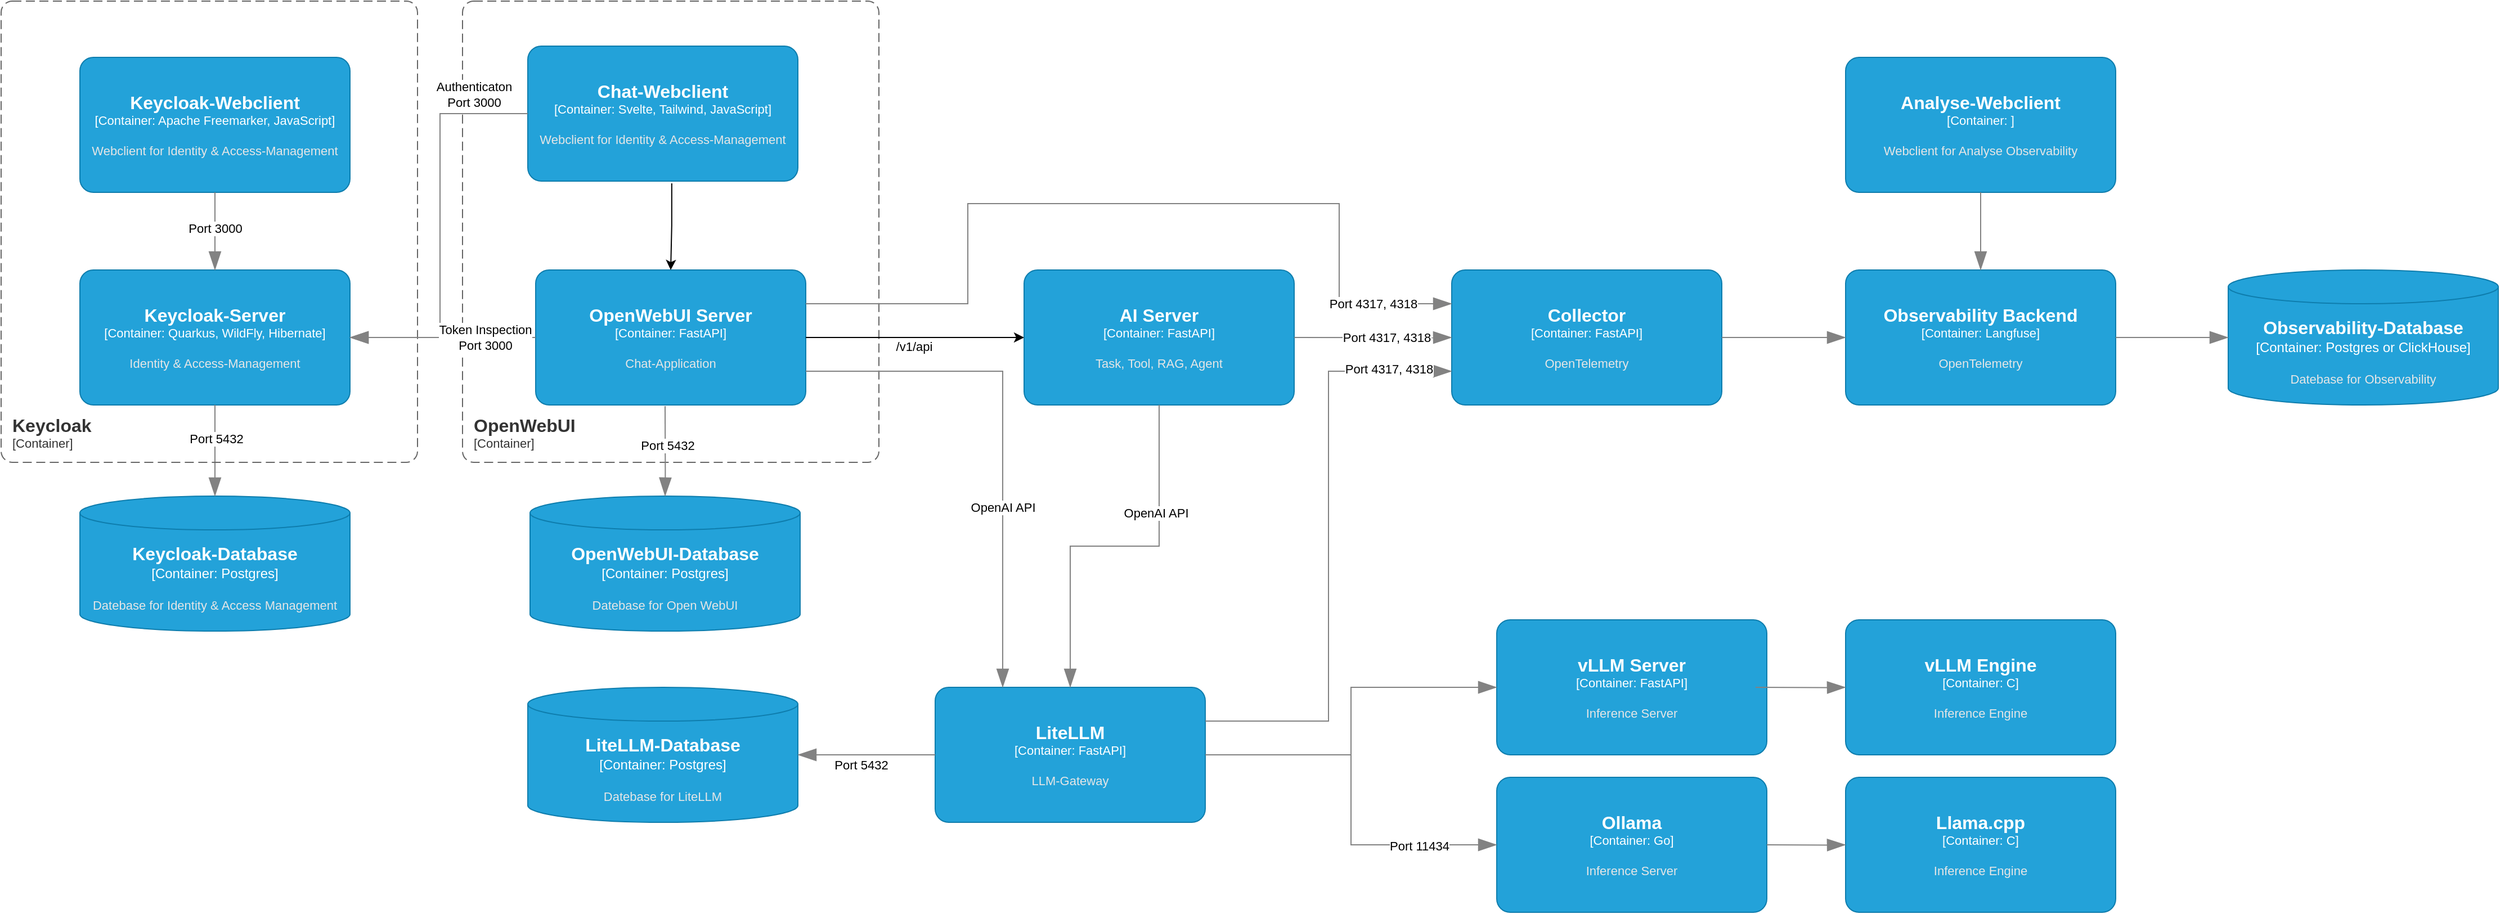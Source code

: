 <mxfile version="24.7.8">
  <diagram name="Seite-1" id="8q0BNF9bNVLjtVRfz-j1">
    <mxGraphModel dx="3278" dy="1360" grid="1" gridSize="10" guides="1" tooltips="1" connect="1" arrows="1" fold="1" page="1" pageScale="1" pageWidth="1169" pageHeight="827" math="0" shadow="0">
      <root>
        <mxCell id="0" />
        <mxCell id="1" parent="0" />
        <object placeholders="1" c4Name="Keycloak-Database" c4Type="Container" c4Technology="Postgres" c4Description="Datebase for Identity &amp; Access Management" label="&lt;font style=&quot;font-size: 16px&quot;&gt;&lt;b&gt;%c4Name%&lt;/b&gt;&lt;/font&gt;&lt;div&gt;[%c4Type%:&amp;nbsp;%c4Technology%]&lt;/div&gt;&lt;br&gt;&lt;div&gt;&lt;font style=&quot;font-size: 11px&quot;&gt;&lt;font color=&quot;#E6E6E6&quot;&gt;%c4Description%&lt;/font&gt;&lt;/div&gt;" id="G0kDyYxJtT8kAcQlKLim-5">
          <mxCell style="shape=cylinder3;size=15;whiteSpace=wrap;html=1;boundedLbl=1;rounded=0;labelBackgroundColor=none;fillColor=#23A2D9;fontSize=12;fontColor=#ffffff;align=center;strokeColor=#0E7DAD;metaEdit=1;points=[[0.5,0,0],[1,0.25,0],[1,0.5,0],[1,0.75,0],[0.5,1,0],[0,0.75,0],[0,0.5,0],[0,0.25,0]];resizable=0;" parent="1" vertex="1">
            <mxGeometry x="111" y="520" width="240" height="120" as="geometry" />
          </mxCell>
        </object>
        <object placeholders="1" c4Name="OpenWebUI-Database" c4Type="Container" c4Technology="Postgres" c4Description="Datebase for Open WebUI" label="&lt;font style=&quot;font-size: 16px&quot;&gt;&lt;b&gt;%c4Name%&lt;/b&gt;&lt;/font&gt;&lt;div&gt;[%c4Type%:&amp;nbsp;%c4Technology%]&lt;/div&gt;&lt;br&gt;&lt;div&gt;&lt;font style=&quot;font-size: 11px&quot;&gt;&lt;font color=&quot;#E6E6E6&quot;&gt;%c4Description%&lt;/font&gt;&lt;/div&gt;" id="bcavRShBa2fLQeubObuq-1">
          <mxCell style="shape=cylinder3;size=15;whiteSpace=wrap;html=1;boundedLbl=1;rounded=0;labelBackgroundColor=none;fillColor=#23A2D9;fontSize=12;fontColor=#ffffff;align=center;strokeColor=#0E7DAD;metaEdit=1;points=[[0.5,0,0],[1,0.25,0],[1,0.5,0],[1,0.75,0],[0.5,1,0],[0,0.75,0],[0,0.5,0],[0,0.25,0]];resizable=0;" parent="1" vertex="1">
            <mxGeometry x="511" y="520" width="240" height="120" as="geometry" />
          </mxCell>
        </object>
        <object placeholders="1" c4Name="Keycloak-Server" c4Type="Container" c4Technology="Quarkus, WildFly, Hibernate" c4Description="Identity &amp; Access-Management" label="&lt;font style=&quot;font-size: 16px&quot;&gt;&lt;b&gt;%c4Name%&lt;/b&gt;&lt;/font&gt;&lt;div&gt;[%c4Type%: %c4Technology%]&lt;/div&gt;&lt;br&gt;&lt;div&gt;&lt;font style=&quot;font-size: 11px&quot;&gt;&lt;font color=&quot;#E6E6E6&quot;&gt;%c4Description%&lt;/font&gt;&lt;/div&gt;" id="bcavRShBa2fLQeubObuq-2">
          <mxCell style="rounded=1;whiteSpace=wrap;html=1;fontSize=11;labelBackgroundColor=none;fillColor=#23A2D9;fontColor=#ffffff;align=center;arcSize=10;strokeColor=#0E7DAD;metaEdit=1;resizable=0;points=[[0.25,0,0],[0.5,0,0],[0.75,0,0],[1,0.25,0],[1,0.5,0],[1,0.75,0],[0.75,1,0],[0.5,1,0],[0.25,1,0],[0,0.75,0],[0,0.5,0],[0,0.25,0]];" parent="1" vertex="1">
            <mxGeometry x="111" y="319" width="240" height="120" as="geometry" />
          </mxCell>
        </object>
        <object placeholders="1" c4Type="Relationship" id="bcavRShBa2fLQeubObuq-3">
          <mxCell style="endArrow=blockThin;html=1;fontSize=10;fontColor=#404040;strokeWidth=1;endFill=1;strokeColor=#828282;elbow=vertical;metaEdit=1;endSize=14;startSize=14;jumpStyle=arc;jumpSize=16;rounded=0;edgeStyle=orthogonalEdgeStyle;exitX=0.5;exitY=1;exitDx=0;exitDy=0;exitPerimeter=0;entryX=0.5;entryY=0;entryDx=0;entryDy=0;entryPerimeter=0;" parent="1" source="bcavRShBa2fLQeubObuq-2" target="G0kDyYxJtT8kAcQlKLim-5" edge="1">
            <mxGeometry width="240" relative="1" as="geometry">
              <mxPoint x="341" y="360" as="sourcePoint" />
              <mxPoint x="581" y="360" as="targetPoint" />
            </mxGeometry>
          </mxCell>
        </object>
        <mxCell id="bcavRShBa2fLQeubObuq-4" value="Port 5432" style="edgeLabel;html=1;align=center;verticalAlign=middle;resizable=0;points=[];" parent="bcavRShBa2fLQeubObuq-3" vertex="1" connectable="0">
          <mxGeometry x="-0.267" y="1" relative="1" as="geometry">
            <mxPoint as="offset" />
          </mxGeometry>
        </mxCell>
        <object placeholders="1" c4Name="Keycloak-Webclient" c4Type="Container" c4Technology="Apache Freemarker, JavaScript" c4Description="Webclient for Identity &amp; Access-Management" label="&lt;font style=&quot;font-size: 16px&quot;&gt;&lt;b&gt;%c4Name%&lt;/b&gt;&lt;/font&gt;&lt;div&gt;[%c4Type%: %c4Technology%]&lt;/div&gt;&lt;br&gt;&lt;div&gt;&lt;font style=&quot;font-size: 11px&quot;&gt;&lt;font color=&quot;#E6E6E6&quot;&gt;%c4Description%&lt;/font&gt;&lt;/div&gt;" id="bcavRShBa2fLQeubObuq-5">
          <mxCell style="rounded=1;whiteSpace=wrap;html=1;fontSize=11;labelBackgroundColor=none;fillColor=#23A2D9;fontColor=#ffffff;align=center;arcSize=10;strokeColor=#0E7DAD;metaEdit=1;resizable=0;points=[[0.25,0,0],[0.5,0,0],[0.75,0,0],[1,0.25,0],[1,0.5,0],[1,0.75,0],[0.75,1,0],[0.5,1,0],[0.25,1,0],[0,0.75,0],[0,0.5,0],[0,0.25,0]];" parent="1" vertex="1">
            <mxGeometry x="111" y="130" width="240" height="120" as="geometry" />
          </mxCell>
        </object>
        <object placeholders="1" c4Type="Relationship" id="bcavRShBa2fLQeubObuq-6">
          <mxCell style="endArrow=blockThin;html=1;fontSize=10;fontColor=#404040;strokeWidth=1;endFill=1;strokeColor=#828282;elbow=vertical;metaEdit=1;endSize=14;startSize=14;jumpStyle=arc;jumpSize=16;rounded=0;edgeStyle=orthogonalEdgeStyle;exitX=0.5;exitY=1;exitDx=0;exitDy=0;exitPerimeter=0;" parent="1" source="bcavRShBa2fLQeubObuq-5" target="bcavRShBa2fLQeubObuq-2" edge="1">
            <mxGeometry width="240" relative="1" as="geometry">
              <mxPoint x="341" y="360" as="sourcePoint" />
              <mxPoint x="581" y="360" as="targetPoint" />
            </mxGeometry>
          </mxCell>
        </object>
        <mxCell id="bcavRShBa2fLQeubObuq-7" value="Port 3000" style="edgeLabel;html=1;align=center;verticalAlign=middle;resizable=0;points=[];" parent="bcavRShBa2fLQeubObuq-6" vertex="1" connectable="0">
          <mxGeometry x="-0.067" relative="1" as="geometry">
            <mxPoint as="offset" />
          </mxGeometry>
        </mxCell>
        <object placeholders="1" c4Name="Keycloak" c4Type="Container" c4Application="Keycloak" label="&lt;font style=&quot;font-size: 16px&quot;&gt;&lt;b&gt;&lt;div style=&quot;text-align: left&quot;&gt;%c4Name%&lt;/div&gt;&lt;/b&gt;&lt;/font&gt;&lt;div style=&quot;text-align: left&quot;&gt;[%c4Type%]&lt;/div&gt;" id="bcavRShBa2fLQeubObuq-8">
          <mxCell style="rounded=1;fontSize=11;whiteSpace=wrap;html=1;dashed=1;arcSize=20;fillColor=none;strokeColor=#666666;fontColor=#333333;labelBackgroundColor=none;align=left;verticalAlign=bottom;labelBorderColor=none;spacingTop=0;spacing=10;dashPattern=8 4;metaEdit=1;rotatable=0;perimeter=rectanglePerimeter;noLabel=0;labelPadding=0;allowArrows=0;connectable=0;expand=0;recursiveResize=0;editable=1;pointerEvents=0;absoluteArcSize=1;points=[[0.25,0,0],[0.5,0,0],[0.75,0,0],[1,0.25,0],[1,0.5,0],[1,0.75,0],[0.75,1,0],[0.5,1,0],[0.25,1,0],[0,0.75,0],[0,0.5,0],[0,0.25,0]];" parent="1" vertex="1">
            <mxGeometry x="41" y="80" width="370" height="410" as="geometry" />
          </mxCell>
        </object>
        <object placeholders="1" c4Name="OpenWebUI" c4Type="Container" c4Application="OpenWebUI" label="&lt;font style=&quot;font-size: 16px&quot;&gt;&lt;b&gt;&lt;div style=&quot;text-align: left&quot;&gt;%c4Name%&lt;/div&gt;&lt;/b&gt;&lt;/font&gt;&lt;div style=&quot;text-align: left&quot;&gt;[%c4Type%]&lt;/div&gt;" id="bcavRShBa2fLQeubObuq-9">
          <mxCell style="rounded=1;fontSize=11;whiteSpace=wrap;html=1;dashed=1;arcSize=20;fillColor=none;strokeColor=#666666;fontColor=#333333;labelBackgroundColor=none;align=left;verticalAlign=bottom;labelBorderColor=none;spacingTop=0;spacing=10;dashPattern=8 4;metaEdit=1;rotatable=0;perimeter=rectanglePerimeter;noLabel=0;labelPadding=0;allowArrows=0;connectable=0;expand=0;recursiveResize=0;editable=1;pointerEvents=0;absoluteArcSize=1;points=[[0.25,0,0],[0.5,0,0],[0.75,0,0],[1,0.25,0],[1,0.5,0],[1,0.75,0],[0.75,1,0],[0.5,1,0],[0.25,1,0],[0,0.75,0],[0,0.5,0],[0,0.25,0]];" parent="1" vertex="1">
            <mxGeometry x="451" y="80" width="370" height="410" as="geometry" />
          </mxCell>
        </object>
        <object placeholders="1" c4Name="OpenWebUI Server" c4Type="Container" c4Technology="FastAPI" c4Description="Chat-Application" label="&lt;font style=&quot;font-size: 16px&quot;&gt;&lt;b&gt;%c4Name%&lt;/b&gt;&lt;/font&gt;&lt;div&gt;[%c4Type%: %c4Technology%]&lt;/div&gt;&lt;br&gt;&lt;div&gt;&lt;font style=&quot;font-size: 11px&quot;&gt;&lt;font color=&quot;#E6E6E6&quot;&gt;%c4Description%&lt;/font&gt;&lt;/div&gt;" id="bcavRShBa2fLQeubObuq-10">
          <mxCell style="rounded=1;whiteSpace=wrap;html=1;fontSize=11;labelBackgroundColor=none;fillColor=#23A2D9;fontColor=#ffffff;align=center;arcSize=10;strokeColor=#0E7DAD;metaEdit=1;resizable=0;points=[[0.25,0,0],[0.5,0,0],[0.75,0,0],[1,0.25,0],[1,0.5,0],[1,0.75,0],[0.75,1,0],[0.5,1,0],[0.25,1,0],[0,0.75,0],[0,0.5,0],[0,0.25,0]];" parent="1" vertex="1">
            <mxGeometry x="516" y="319" width="240" height="120" as="geometry" />
          </mxCell>
        </object>
        <object placeholders="1" c4Type="Relationship" id="bcavRShBa2fLQeubObuq-11">
          <mxCell style="endArrow=blockThin;html=1;fontSize=10;fontColor=#404040;strokeWidth=1;endFill=1;strokeColor=#828282;elbow=vertical;metaEdit=1;endSize=14;startSize=14;jumpStyle=arc;jumpSize=16;rounded=0;edgeStyle=orthogonalEdgeStyle;entryX=0.5;entryY=0;entryDx=0;entryDy=0;entryPerimeter=0;" parent="1" target="bcavRShBa2fLQeubObuq-1" edge="1">
            <mxGeometry width="240" relative="1" as="geometry">
              <mxPoint x="631" y="440" as="sourcePoint" />
              <mxPoint x="581" y="360" as="targetPoint" />
            </mxGeometry>
          </mxCell>
        </object>
        <mxCell id="bcavRShBa2fLQeubObuq-12" value="Port 5432" style="edgeLabel;html=1;align=center;verticalAlign=middle;resizable=0;points=[];" parent="bcavRShBa2fLQeubObuq-11" vertex="1" connectable="0">
          <mxGeometry x="-0.13" y="1" relative="1" as="geometry">
            <mxPoint as="offset" />
          </mxGeometry>
        </mxCell>
        <mxCell id="bcavRShBa2fLQeubObuq-15" style="edgeStyle=orthogonalEdgeStyle;rounded=0;orthogonalLoop=1;jettySize=auto;html=1;exitX=0.533;exitY=1.017;exitDx=0;exitDy=0;exitPerimeter=0;" parent="1" source="bcavRShBa2fLQeubObuq-13" target="bcavRShBa2fLQeubObuq-10" edge="1">
          <mxGeometry relative="1" as="geometry" />
        </mxCell>
        <object placeholders="1" c4Name="Chat-Webclient" c4Type="Container" c4Technology="Svelte, Tailwind, JavaScript" c4Description="Webclient for Identity &amp; Access-Management" label="&lt;font style=&quot;font-size: 16px&quot;&gt;&lt;b&gt;%c4Name%&lt;/b&gt;&lt;/font&gt;&lt;div&gt;[%c4Type%: %c4Technology%]&lt;/div&gt;&lt;br&gt;&lt;div&gt;&lt;font style=&quot;font-size: 11px&quot;&gt;&lt;font color=&quot;#E6E6E6&quot;&gt;%c4Description%&lt;/font&gt;&lt;/div&gt;" id="bcavRShBa2fLQeubObuq-13">
          <mxCell style="rounded=1;whiteSpace=wrap;html=1;fontSize=11;labelBackgroundColor=none;fillColor=#23A2D9;fontColor=#ffffff;align=center;arcSize=10;strokeColor=#0E7DAD;metaEdit=1;resizable=0;points=[[0.25,0,0],[0.5,0,0],[0.75,0,0],[1,0.25,0],[1,0.5,0],[1,0.75,0],[0.75,1,0],[0.5,1,0],[0.25,1,0],[0,0.75,0],[0,0.5,0],[0,0.25,0]];" parent="1" vertex="1">
            <mxGeometry x="509" y="120" width="240" height="120" as="geometry" />
          </mxCell>
        </object>
        <object placeholders="1" c4Type="Relationship" id="bcavRShBa2fLQeubObuq-14">
          <mxCell style="endArrow=blockThin;html=1;fontSize=10;fontColor=#404040;strokeWidth=1;endFill=1;strokeColor=#828282;elbow=vertical;metaEdit=1;endSize=14;startSize=14;jumpStyle=arc;jumpSize=16;rounded=0;edgeStyle=orthogonalEdgeStyle;exitX=0;exitY=0.5;exitDx=0;exitDy=0;exitPerimeter=0;" parent="1" source="bcavRShBa2fLQeubObuq-13" edge="1">
            <mxGeometry width="240" relative="1" as="geometry">
              <mxPoint x="341" y="360" as="sourcePoint" />
              <mxPoint x="351" y="379" as="targetPoint" />
              <Array as="points">
                <mxPoint x="431" y="180" />
                <mxPoint x="431" y="379" />
              </Array>
            </mxGeometry>
          </mxCell>
        </object>
        <mxCell id="bcavRShBa2fLQeubObuq-16" value="&lt;div&gt;Authenticaton&lt;/div&gt;Port 3000" style="edgeLabel;html=1;align=center;verticalAlign=middle;resizable=0;points=[];" parent="bcavRShBa2fLQeubObuq-14" vertex="1" connectable="0">
          <mxGeometry x="0.041" y="2" relative="1" as="geometry">
            <mxPoint x="28" y="-125" as="offset" />
          </mxGeometry>
        </mxCell>
        <object placeholders="1" c4Type="Relationship" id="bcavRShBa2fLQeubObuq-17">
          <mxCell style="endArrow=blockThin;html=1;fontSize=10;fontColor=#404040;strokeWidth=1;endFill=1;strokeColor=#828282;elbow=vertical;metaEdit=1;endSize=14;startSize=14;jumpStyle=arc;jumpSize=16;rounded=0;edgeStyle=orthogonalEdgeStyle;entryX=1;entryY=0.5;entryDx=0;entryDy=0;entryPerimeter=0;exitX=0;exitY=0.5;exitDx=0;exitDy=0;exitPerimeter=0;" parent="1" source="bcavRShBa2fLQeubObuq-10" target="bcavRShBa2fLQeubObuq-2" edge="1">
            <mxGeometry width="240" relative="1" as="geometry">
              <mxPoint x="481" y="330" as="sourcePoint" />
              <mxPoint x="581" y="360" as="targetPoint" />
            </mxGeometry>
          </mxCell>
        </object>
        <mxCell id="bcavRShBa2fLQeubObuq-18" value="Token Inspection&lt;div&gt;Port 3000&lt;/div&gt;" style="edgeLabel;html=1;align=center;verticalAlign=middle;resizable=0;points=[];" parent="bcavRShBa2fLQeubObuq-17" vertex="1" connectable="0">
          <mxGeometry x="-0.661" y="-3" relative="1" as="geometry">
            <mxPoint x="-17" y="3" as="offset" />
          </mxGeometry>
        </mxCell>
        <object placeholders="1" c4Name="AI Server" c4Type="Container" c4Technology="FastAPI" c4Description="Task, Tool, RAG, Agent" label="&lt;font style=&quot;font-size: 16px&quot;&gt;&lt;b&gt;%c4Name%&lt;/b&gt;&lt;/font&gt;&lt;div&gt;[%c4Type%: %c4Technology%]&lt;/div&gt;&lt;br&gt;&lt;div&gt;&lt;font style=&quot;font-size: 11px&quot;&gt;&lt;font color=&quot;#E6E6E6&quot;&gt;%c4Description%&lt;/font&gt;&lt;/div&gt;" id="zf8h4Xq1mqJJ9SoLXfPx-4">
          <mxCell style="rounded=1;whiteSpace=wrap;html=1;fontSize=11;labelBackgroundColor=none;fillColor=#23A2D9;fontColor=#ffffff;align=center;arcSize=10;strokeColor=#0E7DAD;metaEdit=1;resizable=0;points=[[0.25,0,0],[0.5,0,0],[0.75,0,0],[1,0.25,0],[1,0.5,0],[1,0.75,0],[0.75,1,0],[0.5,1,0],[0.25,1,0],[0,0.75,0],[0,0.5,0],[0,0.25,0]];" vertex="1" parent="1">
            <mxGeometry x="950" y="319" width="240" height="120" as="geometry" />
          </mxCell>
        </object>
        <mxCell id="zf8h4Xq1mqJJ9SoLXfPx-8" style="edgeStyle=orthogonalEdgeStyle;rounded=0;orthogonalLoop=1;jettySize=auto;html=1;exitX=1;exitY=0.5;exitDx=0;exitDy=0;exitPerimeter=0;entryX=0;entryY=0.5;entryDx=0;entryDy=0;entryPerimeter=0;" edge="1" parent="1" source="bcavRShBa2fLQeubObuq-10" target="zf8h4Xq1mqJJ9SoLXfPx-4">
          <mxGeometry relative="1" as="geometry" />
        </mxCell>
        <mxCell id="zf8h4Xq1mqJJ9SoLXfPx-9" value="/v1/api" style="edgeLabel;html=1;align=center;verticalAlign=middle;resizable=0;points=[];" vertex="1" connectable="0" parent="zf8h4Xq1mqJJ9SoLXfPx-8">
          <mxGeometry x="-0.009" relative="1" as="geometry">
            <mxPoint y="8" as="offset" />
          </mxGeometry>
        </mxCell>
        <object placeholders="1" c4Name="LiteLLM" c4Type="Container" c4Technology="FastAPI" c4Description="LLM-Gateway" label="&lt;font style=&quot;font-size: 16px&quot;&gt;&lt;b&gt;%c4Name%&lt;/b&gt;&lt;/font&gt;&lt;div&gt;[%c4Type%: %c4Technology%]&lt;/div&gt;&lt;br&gt;&lt;div&gt;&lt;font style=&quot;font-size: 11px&quot;&gt;&lt;font color=&quot;#E6E6E6&quot;&gt;%c4Description%&lt;/font&gt;&lt;/div&gt;" id="zf8h4Xq1mqJJ9SoLXfPx-10">
          <mxCell style="rounded=1;whiteSpace=wrap;html=1;fontSize=11;labelBackgroundColor=none;fillColor=#23A2D9;fontColor=#ffffff;align=center;arcSize=10;strokeColor=#0E7DAD;metaEdit=1;resizable=0;points=[[0.25,0,0],[0.5,0,0],[0.75,0,0],[1,0.25,0],[1,0.5,0],[1,0.75,0],[0.75,1,0],[0.5,1,0],[0.25,1,0],[0,0.75,0],[0,0.5,0],[0,0.25,0]];" vertex="1" parent="1">
            <mxGeometry x="871" y="690" width="240" height="120" as="geometry" />
          </mxCell>
        </object>
        <object placeholders="1" c4Name="LiteLLM-Database" c4Type="Container" c4Technology="Postgres" c4Description="Datebase for LiteLLM" label="&lt;font style=&quot;font-size: 16px&quot;&gt;&lt;b&gt;%c4Name%&lt;/b&gt;&lt;/font&gt;&lt;div&gt;[%c4Type%:&amp;nbsp;%c4Technology%]&lt;/div&gt;&lt;br&gt;&lt;div&gt;&lt;font style=&quot;font-size: 11px&quot;&gt;&lt;font color=&quot;#E6E6E6&quot;&gt;%c4Description%&lt;/font&gt;&lt;/div&gt;" id="zf8h4Xq1mqJJ9SoLXfPx-11">
          <mxCell style="shape=cylinder3;size=15;whiteSpace=wrap;html=1;boundedLbl=1;rounded=0;labelBackgroundColor=none;fillColor=#23A2D9;fontSize=12;fontColor=#ffffff;align=center;strokeColor=#0E7DAD;metaEdit=1;points=[[0.5,0,0],[1,0.25,0],[1,0.5,0],[1,0.75,0],[0.5,1,0],[0,0.75,0],[0,0.5,0],[0,0.25,0]];resizable=0;" vertex="1" parent="1">
            <mxGeometry x="509" y="690" width="240" height="120" as="geometry" />
          </mxCell>
        </object>
        <object placeholders="1" c4Type="Relationship" id="zf8h4Xq1mqJJ9SoLXfPx-13">
          <mxCell style="endArrow=blockThin;html=1;fontSize=10;fontColor=#404040;strokeWidth=1;endFill=1;strokeColor=#828282;elbow=vertical;metaEdit=1;endSize=14;startSize=14;jumpStyle=arc;jumpSize=16;rounded=0;edgeStyle=orthogonalEdgeStyle;exitX=0;exitY=0.5;exitDx=0;exitDy=0;exitPerimeter=0;" edge="1" parent="1" source="zf8h4Xq1mqJJ9SoLXfPx-10" target="zf8h4Xq1mqJJ9SoLXfPx-11">
            <mxGeometry width="240" relative="1" as="geometry">
              <mxPoint x="660" y="540" as="sourcePoint" />
              <mxPoint x="900" y="540" as="targetPoint" />
            </mxGeometry>
          </mxCell>
        </object>
        <mxCell id="zf8h4Xq1mqJJ9SoLXfPx-14" value="Port 5432" style="edgeLabel;html=1;align=center;verticalAlign=middle;resizable=0;points=[];" vertex="1" connectable="0" parent="zf8h4Xq1mqJJ9SoLXfPx-13">
          <mxGeometry x="0.333" y="5" relative="1" as="geometry">
            <mxPoint x="15" y="4" as="offset" />
          </mxGeometry>
        </mxCell>
        <object placeholders="1" c4Type="Relationship" id="zf8h4Xq1mqJJ9SoLXfPx-15">
          <mxCell style="endArrow=blockThin;html=1;fontSize=10;fontColor=#404040;strokeWidth=1;endFill=1;strokeColor=#828282;elbow=vertical;metaEdit=1;endSize=14;startSize=14;jumpStyle=arc;jumpSize=16;rounded=0;edgeStyle=orthogonalEdgeStyle;entryX=0.5;entryY=0;entryDx=0;entryDy=0;entryPerimeter=0;exitX=0.5;exitY=1;exitDx=0;exitDy=0;exitPerimeter=0;" edge="1" parent="1" source="zf8h4Xq1mqJJ9SoLXfPx-4" target="zf8h4Xq1mqJJ9SoLXfPx-10">
            <mxGeometry width="240" relative="1" as="geometry">
              <mxPoint x="660" y="540" as="sourcePoint" />
              <mxPoint x="900" y="540" as="targetPoint" />
            </mxGeometry>
          </mxCell>
        </object>
        <mxCell id="zf8h4Xq1mqJJ9SoLXfPx-18" value="OpenAI API" style="edgeLabel;html=1;align=center;verticalAlign=middle;resizable=0;points=[];" vertex="1" connectable="0" parent="zf8h4Xq1mqJJ9SoLXfPx-15">
          <mxGeometry x="-0.418" y="-3" relative="1" as="geometry">
            <mxPoint as="offset" />
          </mxGeometry>
        </mxCell>
        <object placeholders="1" c4Type="Relationship" id="zf8h4Xq1mqJJ9SoLXfPx-16">
          <mxCell style="endArrow=blockThin;html=1;fontSize=10;fontColor=#404040;strokeWidth=1;endFill=1;strokeColor=#828282;elbow=vertical;metaEdit=1;endSize=14;startSize=14;jumpStyle=arc;jumpSize=16;rounded=0;edgeStyle=orthogonalEdgeStyle;entryX=0.25;entryY=0;entryDx=0;entryDy=0;entryPerimeter=0;exitX=1;exitY=0.75;exitDx=0;exitDy=0;exitPerimeter=0;" edge="1" parent="1" source="bcavRShBa2fLQeubObuq-10" target="zf8h4Xq1mqJJ9SoLXfPx-10">
            <mxGeometry width="240" relative="1" as="geometry">
              <mxPoint x="660" y="540" as="sourcePoint" />
              <mxPoint x="900" y="540" as="targetPoint" />
            </mxGeometry>
          </mxCell>
        </object>
        <mxCell id="zf8h4Xq1mqJJ9SoLXfPx-17" value="OpenAI API" style="edgeLabel;html=1;align=center;verticalAlign=middle;resizable=0;points=[];" vertex="1" connectable="0" parent="zf8h4Xq1mqJJ9SoLXfPx-16">
          <mxGeometry x="0.297" relative="1" as="geometry">
            <mxPoint as="offset" />
          </mxGeometry>
        </mxCell>
        <object placeholders="1" c4Name="Ollama" c4Type="Container" c4Technology="Go" c4Description="Inference Server" label="&lt;font style=&quot;font-size: 16px&quot;&gt;&lt;b&gt;%c4Name%&lt;/b&gt;&lt;/font&gt;&lt;div&gt;[%c4Type%: %c4Technology%]&lt;/div&gt;&lt;br&gt;&lt;div&gt;&lt;font style=&quot;font-size: 11px&quot;&gt;&lt;font color=&quot;#E6E6E6&quot;&gt;%c4Description%&lt;/font&gt;&lt;/div&gt;" id="zf8h4Xq1mqJJ9SoLXfPx-20">
          <mxCell style="rounded=1;whiteSpace=wrap;html=1;fontSize=11;labelBackgroundColor=none;fillColor=#23A2D9;fontColor=#ffffff;align=center;arcSize=10;strokeColor=#0E7DAD;metaEdit=1;resizable=0;points=[[0.25,0,0],[0.5,0,0],[0.75,0,0],[1,0.25,0],[1,0.5,0],[1,0.75,0],[0.75,1,0],[0.5,1,0],[0.25,1,0],[0,0.75,0],[0,0.5,0],[0,0.25,0]];" vertex="1" parent="1">
            <mxGeometry x="1370" y="770" width="240" height="120" as="geometry" />
          </mxCell>
        </object>
        <object placeholders="1" c4Type="Relationship" id="zf8h4Xq1mqJJ9SoLXfPx-21">
          <mxCell style="endArrow=blockThin;html=1;fontSize=10;fontColor=#404040;strokeWidth=1;endFill=1;strokeColor=#828282;elbow=vertical;metaEdit=1;endSize=14;startSize=14;jumpStyle=arc;jumpSize=16;rounded=0;edgeStyle=orthogonalEdgeStyle;entryX=0;entryY=0.5;entryDx=0;entryDy=0;entryPerimeter=0;exitX=1;exitY=0.5;exitDx=0;exitDy=0;exitPerimeter=0;" edge="1" parent="1" source="zf8h4Xq1mqJJ9SoLXfPx-10" target="zf8h4Xq1mqJJ9SoLXfPx-20">
            <mxGeometry width="240" relative="1" as="geometry">
              <mxPoint x="660" y="540" as="sourcePoint" />
              <mxPoint x="900" y="540" as="targetPoint" />
            </mxGeometry>
          </mxCell>
        </object>
        <mxCell id="zf8h4Xq1mqJJ9SoLXfPx-28" value="Port 11434" style="edgeLabel;html=1;align=center;verticalAlign=middle;resizable=0;points=[];" vertex="1" connectable="0" parent="zf8h4Xq1mqJJ9SoLXfPx-21">
          <mxGeometry x="0.593" y="-1" relative="1" as="geometry">
            <mxPoint as="offset" />
          </mxGeometry>
        </mxCell>
        <object placeholders="1" c4Name="vLLM Server" c4Type="Container" c4Technology="FastAPI" c4Description="Inference Server" label="&lt;font style=&quot;font-size: 16px&quot;&gt;&lt;b&gt;%c4Name%&lt;/b&gt;&lt;/font&gt;&lt;div&gt;[%c4Type%: %c4Technology%]&lt;/div&gt;&lt;br&gt;&lt;div&gt;&lt;font style=&quot;font-size: 11px&quot;&gt;&lt;font color=&quot;#E6E6E6&quot;&gt;%c4Description%&lt;/font&gt;&lt;/div&gt;" id="zf8h4Xq1mqJJ9SoLXfPx-22">
          <mxCell style="rounded=1;whiteSpace=wrap;html=1;fontSize=11;labelBackgroundColor=none;fillColor=#23A2D9;fontColor=#ffffff;align=center;arcSize=10;strokeColor=#0E7DAD;metaEdit=1;resizable=0;points=[[0.25,0,0],[0.5,0,0],[0.75,0,0],[1,0.25,0],[1,0.5,0],[1,0.75,0],[0.75,1,0],[0.5,1,0],[0.25,1,0],[0,0.75,0],[0,0.5,0],[0,0.25,0]];" vertex="1" parent="1">
            <mxGeometry x="1370" y="630" width="240" height="120" as="geometry" />
          </mxCell>
        </object>
        <object placeholders="1" c4Name="Llama.cpp" c4Type="Container" c4Technology="C" c4Description="Inference Engine" label="&lt;font style=&quot;font-size: 16px&quot;&gt;&lt;b&gt;%c4Name%&lt;/b&gt;&lt;/font&gt;&lt;div&gt;[%c4Type%: %c4Technology%]&lt;/div&gt;&lt;br&gt;&lt;div&gt;&lt;font style=&quot;font-size: 11px&quot;&gt;&lt;font color=&quot;#E6E6E6&quot;&gt;%c4Description%&lt;/font&gt;&lt;/div&gt;" id="zf8h4Xq1mqJJ9SoLXfPx-23">
          <mxCell style="rounded=1;whiteSpace=wrap;html=1;fontSize=11;labelBackgroundColor=none;fillColor=#23A2D9;fontColor=#ffffff;align=center;arcSize=10;strokeColor=#0E7DAD;metaEdit=1;resizable=0;points=[[0.25,0,0],[0.5,0,0],[0.75,0,0],[1,0.25,0],[1,0.5,0],[1,0.75,0],[0.75,1,0],[0.5,1,0],[0.25,1,0],[0,0.75,0],[0,0.5,0],[0,0.25,0]];" vertex="1" parent="1">
            <mxGeometry x="1680" y="770" width="240" height="120" as="geometry" />
          </mxCell>
        </object>
        <object placeholders="1" c4Type="Relationship" id="zf8h4Xq1mqJJ9SoLXfPx-24">
          <mxCell style="endArrow=blockThin;html=1;fontSize=10;fontColor=#404040;strokeWidth=1;endFill=1;strokeColor=#828282;elbow=vertical;metaEdit=1;endSize=14;startSize=14;jumpStyle=arc;jumpSize=16;rounded=0;edgeStyle=orthogonalEdgeStyle;entryX=0;entryY=0.5;entryDx=0;entryDy=0;entryPerimeter=0;" edge="1" parent="1" target="zf8h4Xq1mqJJ9SoLXfPx-23">
            <mxGeometry width="240" relative="1" as="geometry">
              <mxPoint x="1610" y="830" as="sourcePoint" />
              <mxPoint x="1250" y="930" as="targetPoint" />
            </mxGeometry>
          </mxCell>
        </object>
        <object placeholders="1" c4Name="vLLM Engine" c4Type="Container" c4Technology="C" c4Description="Inference Engine" label="&lt;font style=&quot;font-size: 16px&quot;&gt;&lt;b&gt;%c4Name%&lt;/b&gt;&lt;/font&gt;&lt;div&gt;[%c4Type%: %c4Technology%]&lt;/div&gt;&lt;br&gt;&lt;div&gt;&lt;font style=&quot;font-size: 11px&quot;&gt;&lt;font color=&quot;#E6E6E6&quot;&gt;%c4Description%&lt;/font&gt;&lt;/div&gt;" id="zf8h4Xq1mqJJ9SoLXfPx-25">
          <mxCell style="rounded=1;whiteSpace=wrap;html=1;fontSize=11;labelBackgroundColor=none;fillColor=#23A2D9;fontColor=#ffffff;align=center;arcSize=10;strokeColor=#0E7DAD;metaEdit=1;resizable=0;points=[[0.25,0,0],[0.5,0,0],[0.75,0,0],[1,0.25,0],[1,0.5,0],[1,0.75,0],[0.75,1,0],[0.5,1,0],[0.25,1,0],[0,0.75,0],[0,0.5,0],[0,0.25,0]];" vertex="1" parent="1">
            <mxGeometry x="1680" y="630" width="240" height="120" as="geometry" />
          </mxCell>
        </object>
        <object placeholders="1" c4Type="Relationship" id="zf8h4Xq1mqJJ9SoLXfPx-26">
          <mxCell style="endArrow=blockThin;html=1;fontSize=10;fontColor=#404040;strokeWidth=1;endFill=1;strokeColor=#828282;elbow=vertical;metaEdit=1;endSize=14;startSize=14;jumpStyle=arc;jumpSize=16;rounded=0;edgeStyle=orthogonalEdgeStyle;entryX=0;entryY=0.5;entryDx=0;entryDy=0;entryPerimeter=0;exitX=1;exitY=0.5;exitDx=0;exitDy=0;exitPerimeter=0;" edge="1" parent="1" source="zf8h4Xq1mqJJ9SoLXfPx-10" target="zf8h4Xq1mqJJ9SoLXfPx-22">
            <mxGeometry width="240" relative="1" as="geometry">
              <mxPoint x="550" y="540" as="sourcePoint" />
              <mxPoint x="1340" y="700" as="targetPoint" />
            </mxGeometry>
          </mxCell>
        </object>
        <object placeholders="1" c4Type="Relationship" id="zf8h4Xq1mqJJ9SoLXfPx-27">
          <mxCell style="endArrow=blockThin;html=1;fontSize=10;fontColor=#404040;strokeWidth=1;endFill=1;strokeColor=#828282;elbow=vertical;metaEdit=1;endSize=14;startSize=14;jumpStyle=arc;jumpSize=16;rounded=0;edgeStyle=orthogonalEdgeStyle;entryX=0;entryY=0.5;entryDx=0;entryDy=0;entryPerimeter=0;" edge="1" parent="1" target="zf8h4Xq1mqJJ9SoLXfPx-25">
            <mxGeometry width="240" relative="1" as="geometry">
              <mxPoint x="1600" y="690" as="sourcePoint" />
              <mxPoint x="560" y="540" as="targetPoint" />
            </mxGeometry>
          </mxCell>
        </object>
        <object placeholders="1" c4Name="Collector" c4Type="Container" c4Technology="FastAPI" c4Description="OpenTelemetry" label="&lt;font style=&quot;font-size: 16px&quot;&gt;&lt;b&gt;%c4Name%&lt;/b&gt;&lt;/font&gt;&lt;div&gt;[%c4Type%: %c4Technology%]&lt;/div&gt;&lt;br&gt;&lt;div&gt;&lt;font style=&quot;font-size: 11px&quot;&gt;&lt;font color=&quot;#E6E6E6&quot;&gt;%c4Description%&lt;/font&gt;&lt;/div&gt;" id="zf8h4Xq1mqJJ9SoLXfPx-29">
          <mxCell style="rounded=1;whiteSpace=wrap;html=1;fontSize=11;labelBackgroundColor=none;fillColor=#23A2D9;fontColor=#ffffff;align=center;arcSize=10;strokeColor=#0E7DAD;metaEdit=1;resizable=0;points=[[0.25,0,0],[0.5,0,0],[0.75,0,0],[1,0.25,0],[1,0.5,0],[1,0.75,0],[0.75,1,0],[0.5,1,0],[0.25,1,0],[0,0.75,0],[0,0.5,0],[0,0.25,0]];" vertex="1" parent="1">
            <mxGeometry x="1330" y="319" width="240" height="120" as="geometry" />
          </mxCell>
        </object>
        <object placeholders="1" c4Name="Observability Backend" c4Type="Container" c4Technology="Langfuse" c4Description="OpenTelemetry" label="&lt;font style=&quot;font-size: 16px&quot;&gt;&lt;b&gt;%c4Name%&lt;/b&gt;&lt;/font&gt;&lt;div&gt;[%c4Type%: %c4Technology%]&lt;/div&gt;&lt;br&gt;&lt;div&gt;&lt;font style=&quot;font-size: 11px&quot;&gt;&lt;font color=&quot;#E6E6E6&quot;&gt;%c4Description%&lt;/font&gt;&lt;/div&gt;" id="zf8h4Xq1mqJJ9SoLXfPx-30">
          <mxCell style="rounded=1;whiteSpace=wrap;html=1;fontSize=11;labelBackgroundColor=none;fillColor=#23A2D9;fontColor=#ffffff;align=center;arcSize=10;strokeColor=#0E7DAD;metaEdit=1;resizable=0;points=[[0.25,0,0],[0.5,0,0],[0.75,0,0],[1,0.25,0],[1,0.5,0],[1,0.75,0],[0.75,1,0],[0.5,1,0],[0.25,1,0],[0,0.75,0],[0,0.5,0],[0,0.25,0]];" vertex="1" parent="1">
            <mxGeometry x="1680" y="319" width="240" height="120" as="geometry" />
          </mxCell>
        </object>
        <object placeholders="1" c4Name="Observability-Database" c4Type="Container" c4Technology="Postgres or ClickHouse" c4Description="Datebase for Observability" label="&lt;font style=&quot;font-size: 16px&quot;&gt;&lt;b&gt;%c4Name%&lt;/b&gt;&lt;/font&gt;&lt;div&gt;[%c4Type%:&amp;nbsp;%c4Technology%]&lt;/div&gt;&lt;br&gt;&lt;div&gt;&lt;font style=&quot;font-size: 11px&quot;&gt;&lt;font color=&quot;#E6E6E6&quot;&gt;%c4Description%&lt;/font&gt;&lt;/div&gt;" id="zf8h4Xq1mqJJ9SoLXfPx-31">
          <mxCell style="shape=cylinder3;size=15;whiteSpace=wrap;html=1;boundedLbl=1;rounded=0;labelBackgroundColor=none;fillColor=#23A2D9;fontSize=12;fontColor=#ffffff;align=center;strokeColor=#0E7DAD;metaEdit=1;points=[[0.5,0,0],[1,0.25,0],[1,0.5,0],[1,0.75,0],[0.5,1,0],[0,0.75,0],[0,0.5,0],[0,0.25,0]];resizable=0;" vertex="1" parent="1">
            <mxGeometry x="2020" y="319" width="240" height="120" as="geometry" />
          </mxCell>
        </object>
        <object placeholders="1" c4Type="Relationship" id="zf8h4Xq1mqJJ9SoLXfPx-32">
          <mxCell style="endArrow=blockThin;html=1;fontSize=10;fontColor=#404040;strokeWidth=1;endFill=1;strokeColor=#828282;elbow=vertical;metaEdit=1;endSize=14;startSize=14;jumpStyle=arc;jumpSize=16;rounded=0;edgeStyle=orthogonalEdgeStyle;entryX=0;entryY=0.5;entryDx=0;entryDy=0;entryPerimeter=0;" edge="1" parent="1" target="zf8h4Xq1mqJJ9SoLXfPx-29">
            <mxGeometry width="240" relative="1" as="geometry">
              <mxPoint x="1190" y="379" as="sourcePoint" />
              <mxPoint x="940" y="540" as="targetPoint" />
            </mxGeometry>
          </mxCell>
        </object>
        <mxCell id="zf8h4Xq1mqJJ9SoLXfPx-36" value="Port 4317, 4318" style="edgeLabel;html=1;align=center;verticalAlign=middle;resizable=0;points=[];" vertex="1" connectable="0" parent="zf8h4Xq1mqJJ9SoLXfPx-32">
          <mxGeometry x="0.169" relative="1" as="geometry">
            <mxPoint as="offset" />
          </mxGeometry>
        </mxCell>
        <object placeholders="1" c4Type="Relationship" id="zf8h4Xq1mqJJ9SoLXfPx-33">
          <mxCell style="endArrow=blockThin;html=1;fontSize=10;fontColor=#404040;strokeWidth=1;endFill=1;strokeColor=#828282;elbow=vertical;metaEdit=1;endSize=14;startSize=14;jumpStyle=arc;jumpSize=16;rounded=0;edgeStyle=orthogonalEdgeStyle;exitX=1;exitY=0.25;exitDx=0;exitDy=0;exitPerimeter=0;entryX=0;entryY=0.75;entryDx=0;entryDy=0;entryPerimeter=0;" edge="1" parent="1" source="zf8h4Xq1mqJJ9SoLXfPx-10" target="zf8h4Xq1mqJJ9SoLXfPx-29">
            <mxGeometry width="240" relative="1" as="geometry">
              <mxPoint x="700" y="540" as="sourcePoint" />
              <mxPoint x="940" y="540" as="targetPoint" />
            </mxGeometry>
          </mxCell>
        </object>
        <mxCell id="zf8h4Xq1mqJJ9SoLXfPx-37" value="Port 4317, 4318" style="edgeLabel;html=1;align=center;verticalAlign=middle;resizable=0;points=[];" vertex="1" connectable="0" parent="zf8h4Xq1mqJJ9SoLXfPx-33">
          <mxGeometry x="0.792" y="2" relative="1" as="geometry">
            <mxPoint x="-1" as="offset" />
          </mxGeometry>
        </mxCell>
        <object placeholders="1" c4Type="Relationship" id="zf8h4Xq1mqJJ9SoLXfPx-34">
          <mxCell style="endArrow=blockThin;html=1;fontSize=10;fontColor=#404040;strokeWidth=1;endFill=1;strokeColor=#828282;elbow=vertical;metaEdit=1;endSize=14;startSize=14;jumpStyle=arc;jumpSize=16;rounded=0;edgeStyle=orthogonalEdgeStyle;exitX=1;exitY=0.25;exitDx=0;exitDy=0;exitPerimeter=0;entryX=0;entryY=0.25;entryDx=0;entryDy=0;entryPerimeter=0;" edge="1" parent="1" source="bcavRShBa2fLQeubObuq-10" target="zf8h4Xq1mqJJ9SoLXfPx-29">
            <mxGeometry width="240" relative="1" as="geometry">
              <mxPoint x="700" y="540" as="sourcePoint" />
              <mxPoint x="940" y="540" as="targetPoint" />
              <Array as="points">
                <mxPoint x="900" y="349" />
                <mxPoint x="900" y="260" />
                <mxPoint x="1230" y="260" />
                <mxPoint x="1230" y="349" />
              </Array>
            </mxGeometry>
          </mxCell>
        </object>
        <mxCell id="zf8h4Xq1mqJJ9SoLXfPx-35" value="Port 4317, 4318" style="edgeLabel;html=1;align=center;verticalAlign=middle;resizable=0;points=[];" vertex="1" connectable="0" parent="zf8h4Xq1mqJJ9SoLXfPx-34">
          <mxGeometry x="0.817" relative="1" as="geometry">
            <mxPoint x="-1" as="offset" />
          </mxGeometry>
        </mxCell>
        <object placeholders="1" c4Type="Relationship" id="zf8h4Xq1mqJJ9SoLXfPx-38">
          <mxCell style="endArrow=blockThin;html=1;fontSize=10;fontColor=#404040;strokeWidth=1;endFill=1;strokeColor=#828282;elbow=vertical;metaEdit=1;endSize=14;startSize=14;jumpStyle=arc;jumpSize=16;rounded=0;edgeStyle=orthogonalEdgeStyle;entryX=0;entryY=0.5;entryDx=0;entryDy=0;entryPerimeter=0;exitX=1;exitY=0.5;exitDx=0;exitDy=0;exitPerimeter=0;" edge="1" parent="1" source="zf8h4Xq1mqJJ9SoLXfPx-29" target="zf8h4Xq1mqJJ9SoLXfPx-30">
            <mxGeometry width="240" relative="1" as="geometry">
              <mxPoint x="320" y="540" as="sourcePoint" />
              <mxPoint x="560" y="540" as="targetPoint" />
            </mxGeometry>
          </mxCell>
        </object>
        <object placeholders="1" c4Type="Relationship" id="zf8h4Xq1mqJJ9SoLXfPx-39">
          <mxCell style="endArrow=blockThin;html=1;fontSize=10;fontColor=#404040;strokeWidth=1;endFill=1;strokeColor=#828282;elbow=vertical;metaEdit=1;endSize=14;startSize=14;jumpStyle=arc;jumpSize=16;rounded=0;edgeStyle=orthogonalEdgeStyle;entryX=0;entryY=0.5;entryDx=0;entryDy=0;entryPerimeter=0;exitX=1;exitY=0.5;exitDx=0;exitDy=0;exitPerimeter=0;" edge="1" parent="1" source="zf8h4Xq1mqJJ9SoLXfPx-30" target="zf8h4Xq1mqJJ9SoLXfPx-31">
            <mxGeometry width="240" relative="1" as="geometry">
              <mxPoint x="700" y="540" as="sourcePoint" />
              <mxPoint x="940" y="540" as="targetPoint" />
            </mxGeometry>
          </mxCell>
        </object>
        <object placeholders="1" c4Name="Analyse-Webclient" c4Type="Container" c4Technology="" c4Description="Webclient for Analyse Observability" label="&lt;font style=&quot;font-size: 16px&quot;&gt;&lt;b&gt;%c4Name%&lt;/b&gt;&lt;/font&gt;&lt;div&gt;[%c4Type%: %c4Technology%]&lt;/div&gt;&lt;br&gt;&lt;div&gt;&lt;font style=&quot;font-size: 11px&quot;&gt;&lt;font color=&quot;#E6E6E6&quot;&gt;%c4Description%&lt;/font&gt;&lt;/div&gt;" id="zf8h4Xq1mqJJ9SoLXfPx-40">
          <mxCell style="rounded=1;whiteSpace=wrap;html=1;fontSize=11;labelBackgroundColor=none;fillColor=#23A2D9;fontColor=#ffffff;align=center;arcSize=10;strokeColor=#0E7DAD;metaEdit=1;resizable=0;points=[[0.25,0,0],[0.5,0,0],[0.75,0,0],[1,0.25,0],[1,0.5,0],[1,0.75,0],[0.75,1,0],[0.5,1,0],[0.25,1,0],[0,0.75,0],[0,0.5,0],[0,0.25,0]];" vertex="1" parent="1">
            <mxGeometry x="1680" y="130" width="240" height="120" as="geometry" />
          </mxCell>
        </object>
        <object placeholders="1" c4Type="Relationship" id="zf8h4Xq1mqJJ9SoLXfPx-41">
          <mxCell style="endArrow=blockThin;html=1;fontSize=10;fontColor=#404040;strokeWidth=1;endFill=1;strokeColor=#828282;elbow=vertical;metaEdit=1;endSize=14;startSize=14;jumpStyle=arc;jumpSize=16;rounded=0;edgeStyle=orthogonalEdgeStyle;entryX=0.5;entryY=0;entryDx=0;entryDy=0;entryPerimeter=0;exitX=0.5;exitY=1;exitDx=0;exitDy=0;exitPerimeter=0;" edge="1" parent="1" source="zf8h4Xq1mqJJ9SoLXfPx-40" target="zf8h4Xq1mqJJ9SoLXfPx-30">
            <mxGeometry width="240" relative="1" as="geometry">
              <mxPoint x="1670" y="280" as="sourcePoint" />
              <mxPoint x="940" y="540" as="targetPoint" />
            </mxGeometry>
          </mxCell>
        </object>
      </root>
    </mxGraphModel>
  </diagram>
</mxfile>
